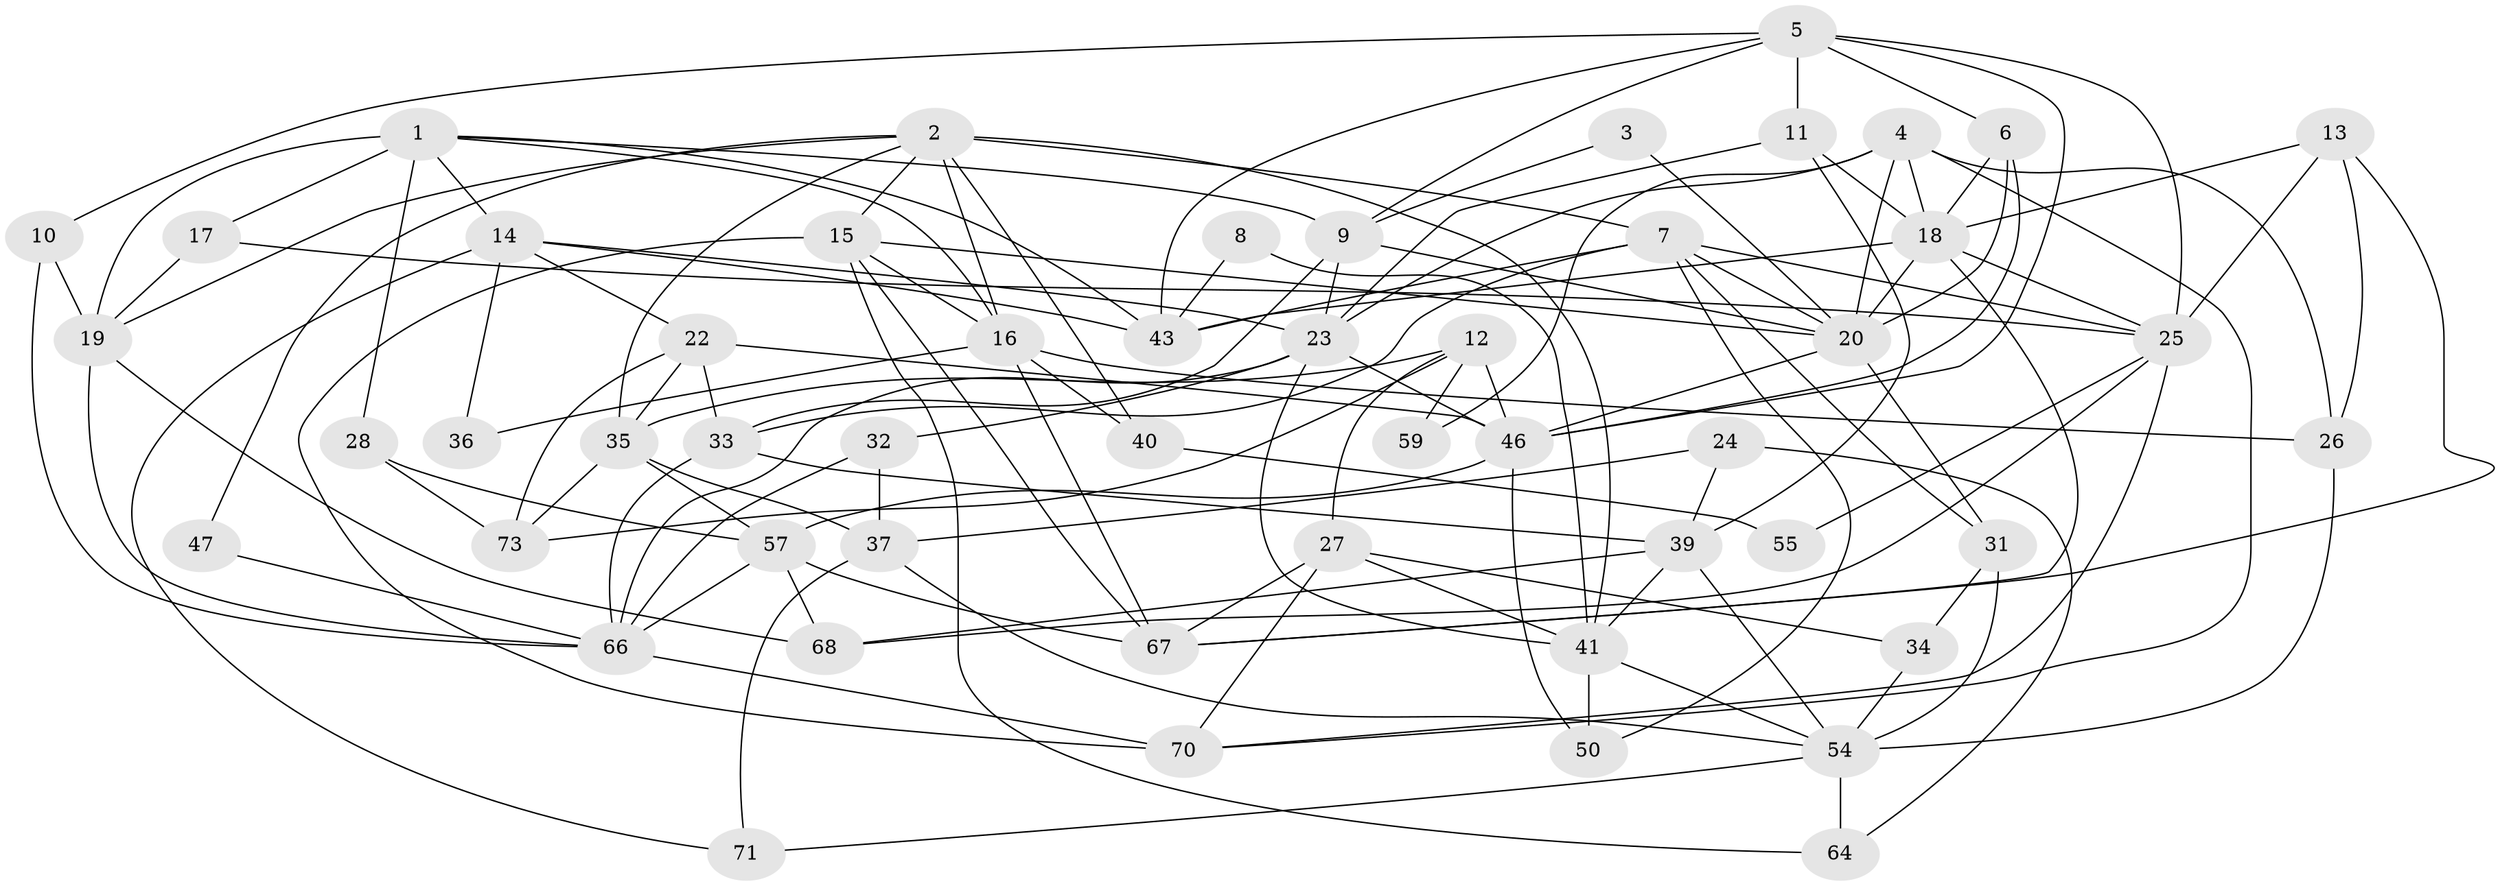// original degree distribution, {7: 0.0375, 6: 0.125, 2: 0.125, 4: 0.275, 5: 0.1625, 3: 0.275}
// Generated by graph-tools (version 1.1) at 2025/11/02/27/25 16:11:23]
// undirected, 52 vertices, 130 edges
graph export_dot {
graph [start="1"]
  node [color=gray90,style=filled];
  1 [super="+76"];
  2 [super="+61"];
  3;
  4 [super="+53"];
  5 [super="+29"];
  6 [super="+21"];
  7 [super="+75"];
  8;
  9 [super="+38"];
  10;
  11;
  12 [super="+78"];
  13 [super="+45"];
  14 [super="+69"];
  15;
  16 [super="+62"];
  17;
  18 [super="+58"];
  19 [super="+49"];
  20 [super="+30"];
  22 [super="+52"];
  23 [super="+48"];
  24;
  25 [super="+42"];
  26 [super="+65"];
  27;
  28;
  31;
  32;
  33;
  34;
  35 [super="+51"];
  36;
  37 [super="+44"];
  39 [super="+56"];
  40;
  41 [super="+63"];
  43;
  46 [super="+80"];
  47;
  50;
  54 [super="+60"];
  55;
  57 [super="+79"];
  59;
  64 [super="+74"];
  66 [super="+72"];
  67;
  68;
  70 [super="+77"];
  71;
  73;
  1 -- 19 [weight=2];
  1 -- 9;
  1 -- 17;
  1 -- 28;
  1 -- 16;
  1 -- 43;
  1 -- 14;
  2 -- 41;
  2 -- 16;
  2 -- 19;
  2 -- 40;
  2 -- 47;
  2 -- 15;
  2 -- 7;
  2 -- 35;
  3 -- 20;
  3 -- 9;
  4 -- 26;
  4 -- 20;
  4 -- 59;
  4 -- 18;
  4 -- 70;
  4 -- 23;
  5 -- 11;
  5 -- 10;
  5 -- 25;
  5 -- 6;
  5 -- 9;
  5 -- 43;
  5 -- 46;
  6 -- 46;
  6 -- 18;
  6 -- 20;
  7 -- 20;
  7 -- 31;
  7 -- 50;
  7 -- 33;
  7 -- 25;
  7 -- 43;
  8 -- 43;
  8 -- 41;
  9 -- 33;
  9 -- 20;
  9 -- 23;
  10 -- 19;
  10 -- 66;
  11 -- 18;
  11 -- 39;
  11 -- 23;
  12 -- 27;
  12 -- 59;
  12 -- 73;
  12 -- 35;
  12 -- 46;
  13 -- 67;
  13 -- 25;
  13 -- 18;
  13 -- 26;
  14 -- 43;
  14 -- 71;
  14 -- 36;
  14 -- 22;
  14 -- 23;
  15 -- 67;
  15 -- 70 [weight=2];
  15 -- 64;
  15 -- 16;
  15 -- 20;
  16 -- 36;
  16 -- 40;
  16 -- 26;
  16 -- 67;
  17 -- 19;
  17 -- 25;
  18 -- 67;
  18 -- 43;
  18 -- 20;
  18 -- 25;
  19 -- 66;
  19 -- 68;
  20 -- 31;
  20 -- 46;
  22 -- 35;
  22 -- 73;
  22 -- 46;
  22 -- 33;
  23 -- 32;
  23 -- 41;
  23 -- 66;
  23 -- 46;
  24 -- 37;
  24 -- 39;
  24 -- 64;
  25 -- 70;
  25 -- 68;
  25 -- 55;
  26 -- 54;
  27 -- 34;
  27 -- 67;
  27 -- 41;
  27 -- 70;
  28 -- 57;
  28 -- 73;
  31 -- 34;
  31 -- 54;
  32 -- 37;
  32 -- 66;
  33 -- 66;
  33 -- 39;
  34 -- 54;
  35 -- 73;
  35 -- 37;
  35 -- 57;
  37 -- 71;
  37 -- 54;
  39 -- 68;
  39 -- 54;
  39 -- 41;
  40 -- 55;
  41 -- 50;
  41 -- 54;
  46 -- 50;
  46 -- 57;
  47 -- 66;
  54 -- 64;
  54 -- 71;
  57 -- 67;
  57 -- 66;
  57 -- 68;
  66 -- 70;
}
